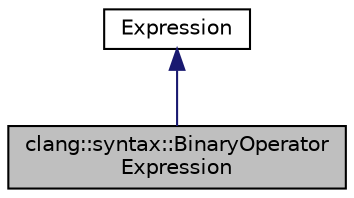 digraph "clang::syntax::BinaryOperatorExpression"
{
 // LATEX_PDF_SIZE
  bgcolor="transparent";
  edge [fontname="Helvetica",fontsize="10",labelfontname="Helvetica",labelfontsize="10"];
  node [fontname="Helvetica",fontsize="10",shape=record];
  Node1 [label="clang::syntax::BinaryOperator\lExpression",height=0.2,width=0.4,color="black", fillcolor="grey75", style="filled", fontcolor="black",tooltip="<lhs> <operator> <rhs>"];
  Node2 -> Node1 [dir="back",color="midnightblue",fontsize="10",style="solid",fontname="Helvetica"];
  Node2 [label="Expression",height=0.2,width=0.4,color="black",URL="$classExpression.html",tooltip=" "];
}
